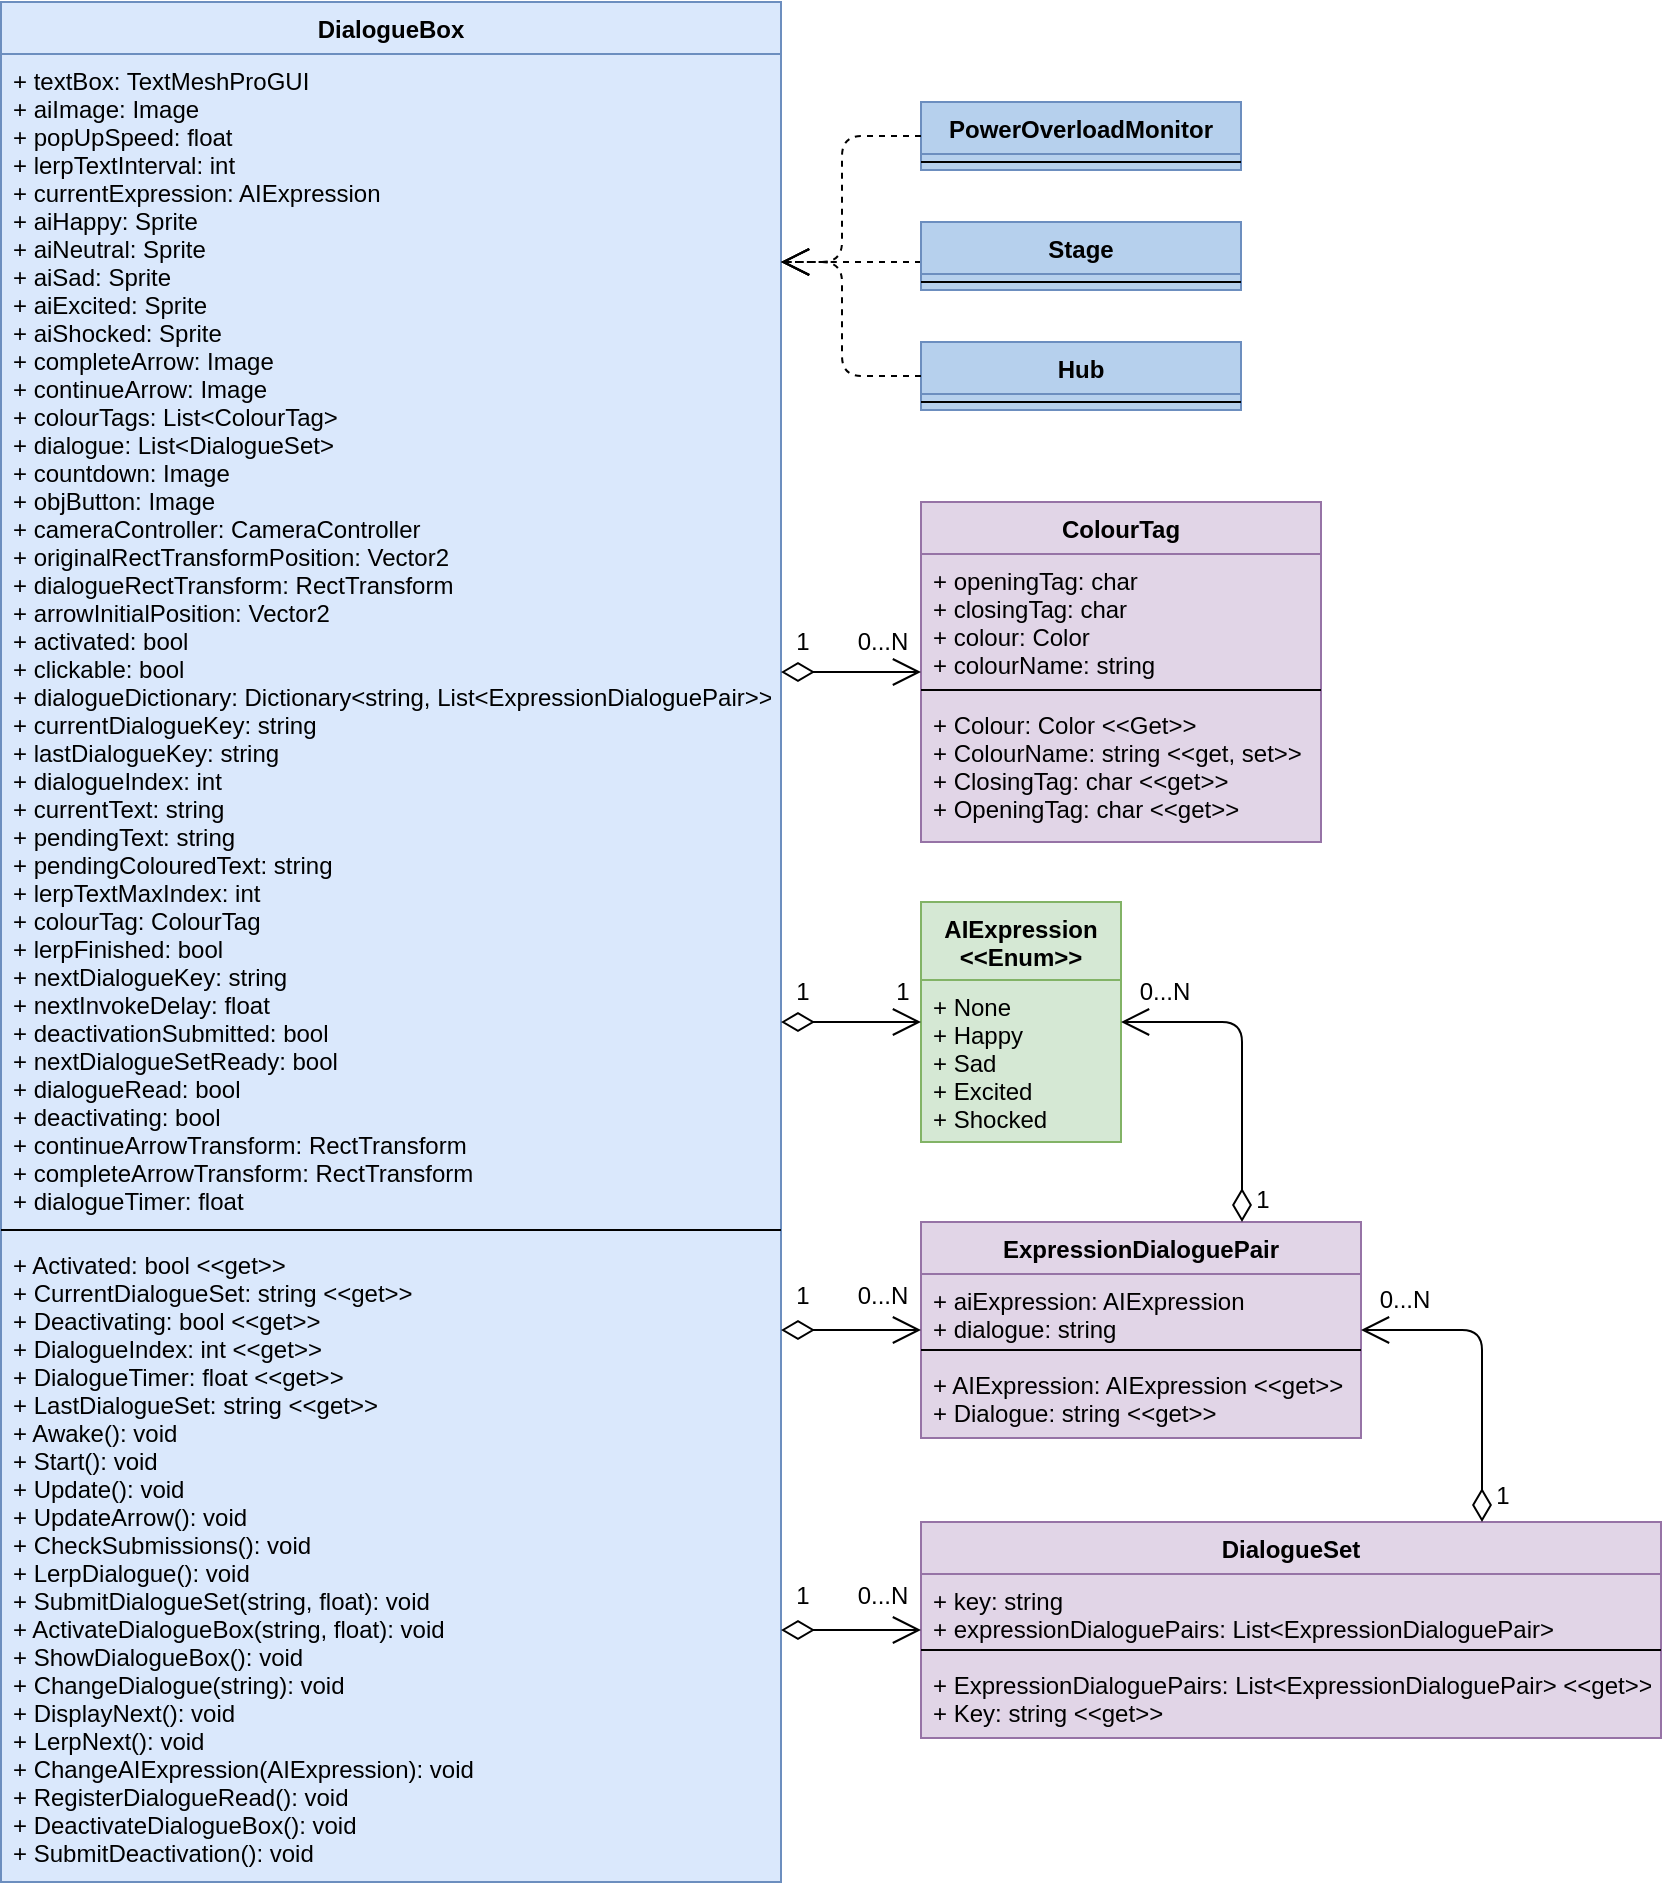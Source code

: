 <mxfile version="12.1.0" type="device" pages="1"><diagram id="YUg2zM-sCg1uVjp_kUEC" name="Page-1"><mxGraphModel dx="429" dy="317" grid="1" gridSize="10" guides="1" tooltips="1" connect="1" arrows="1" fold="1" page="1" pageScale="1" pageWidth="850" pageHeight="1100" math="0" shadow="0"><root><mxCell id="0"/><mxCell id="1" parent="0"/><mxCell id="HQEyYyZBI-7ssNKghKMO-1" value="DialogueBox" style="swimlane;fontStyle=1;align=center;verticalAlign=top;childLayout=stackLayout;horizontal=1;startSize=26;horizontalStack=0;resizeParent=1;resizeParentMax=0;resizeLast=0;collapsible=1;marginBottom=0;fillColor=#dae8fc;strokeColor=#6c8ebf;swimlaneFillColor=#DAE8FC;" parent="1" vertex="1"><mxGeometry x="9.5" y="90" width="390" height="940" as="geometry"/></mxCell><mxCell id="HQEyYyZBI-7ssNKghKMO-2" value="+ textBox: TextMeshProGUI&#10;+ aiImage: Image&#10;+ popUpSpeed: float&#10;+ lerpTextInterval: int&#10;+ currentExpression: AIExpression&#10;+ aiHappy: Sprite&#10;+ aiNeutral: Sprite&#10;+ aiSad: Sprite&#10;+ aiExcited: Sprite&#10;+ aiShocked: Sprite&#10;+ completeArrow: Image&#10;+ continueArrow: Image&#10;+ colourTags: List&lt;ColourTag&gt;&#10;+ dialogue: List&lt;DialogueSet&gt;&#10;+ countdown: Image&#10;+ objButton: Image&#10;+ cameraController: CameraController&#10;+ originalRectTransformPosition: Vector2&#10;+ dialogueRectTransform: RectTransform&#10;+ arrowInitialPosition: Vector2&#10;+ activated: bool&#10;+ clickable: bool&#10;+ dialogueDictionary: Dictionary&lt;string, List&lt;ExpressionDialoguePair&gt;&gt;&#10;+ currentDialogueKey: string&#10;+ lastDialogueKey: string&#10;+ dialogueIndex: int&#10;+ currentText: string&#10;+ pendingText: string&#10;+ pendingColouredText: string&#10;+ lerpTextMaxIndex: int&#10;+ colourTag: ColourTag&#10;+ lerpFinished: bool&#10;+ nextDialogueKey: string&#10;+ nextInvokeDelay: float&#10;+ deactivationSubmitted: bool&#10;+ nextDialogueSetReady: bool&#10;+ dialogueRead: bool&#10;+ deactivating: bool&#10;+ continueArrowTransform: RectTransform&#10;+ completeArrowTransform: RectTransform&#10;+ dialogueTimer: float" style="text;strokeColor=none;fillColor=none;align=left;verticalAlign=top;spacingLeft=4;spacingRight=4;overflow=hidden;rotatable=0;points=[[0,0.5],[1,0.5]];portConstraint=eastwest;" parent="HQEyYyZBI-7ssNKghKMO-1" vertex="1"><mxGeometry y="26" width="390" height="584" as="geometry"/></mxCell><mxCell id="HQEyYyZBI-7ssNKghKMO-3" value="" style="line;strokeWidth=1;fillColor=none;align=left;verticalAlign=middle;spacingTop=-1;spacingLeft=3;spacingRight=3;rotatable=0;labelPosition=right;points=[];portConstraint=eastwest;" parent="HQEyYyZBI-7ssNKghKMO-1" vertex="1"><mxGeometry y="610" width="390" height="8" as="geometry"/></mxCell><mxCell id="HQEyYyZBI-7ssNKghKMO-4" value="+ Activated: bool &lt;&lt;get&gt;&gt;&#10;+ CurrentDialogueSet: string &lt;&lt;get&gt;&gt;&#10;+ Deactivating: bool &lt;&lt;get&gt;&gt;&#10;+ DialogueIndex: int &lt;&lt;get&gt;&gt;&#10;+ DialogueTimer: float &lt;&lt;get&gt;&gt;&#10;+ LastDialogueSet: string &lt;&lt;get&gt;&gt;&#10;+ Awake(): void&#10;+ Start(): void&#10;+ Update(): void&#10;+ UpdateArrow(): void&#10;+ CheckSubmissions(): void&#10;+ LerpDialogue(): void&#10;+ SubmitDialogueSet(string, float): void&#10;+ ActivateDialogueBox(string, float): void&#10;+ ShowDialogueBox(): void&#10;+ ChangeDialogue(string): void&#10;+ DisplayNext(): void&#10;+ LerpNext(): void&#10;+ ChangeAIExpression(AIExpression): void&#10;+ RegisterDialogueRead(): void&#10;+ DeactivateDialogueBox(): void&#10;+ SubmitDeactivation(): void" style="text;strokeColor=none;fillColor=none;align=left;verticalAlign=top;spacingLeft=4;spacingRight=4;overflow=hidden;rotatable=0;points=[[0,0.5],[1,0.5]];portConstraint=eastwest;" parent="HQEyYyZBI-7ssNKghKMO-1" vertex="1"><mxGeometry y="618" width="390" height="322" as="geometry"/></mxCell><mxCell id="HQEyYyZBI-7ssNKghKMO-5" value="AIExpression&#10;&lt;&lt;Enum&gt;&gt;" style="swimlane;fontStyle=1;align=center;verticalAlign=top;childLayout=stackLayout;horizontal=1;startSize=39;horizontalStack=0;resizeParent=1;resizeParentMax=0;resizeLast=0;collapsible=1;marginBottom=0;fillColor=#d5e8d4;strokeColor=#82b366;swimlaneFillColor=#D5E8D4;" parent="1" vertex="1"><mxGeometry x="469.5" y="540" width="100" height="120" as="geometry"/></mxCell><mxCell id="HQEyYyZBI-7ssNKghKMO-6" value="+ None&#10;+ Happy&#10;+ Sad&#10;+ Excited&#10;+ Shocked" style="text;strokeColor=none;fillColor=none;align=left;verticalAlign=top;spacingLeft=4;spacingRight=4;overflow=hidden;rotatable=0;points=[[0,0.5],[1,0.5]];portConstraint=eastwest;" parent="HQEyYyZBI-7ssNKghKMO-5" vertex="1"><mxGeometry y="39" width="100" height="81" as="geometry"/></mxCell><mxCell id="HQEyYyZBI-7ssNKghKMO-9" value="ColourTag" style="swimlane;fontStyle=1;align=center;verticalAlign=top;childLayout=stackLayout;horizontal=1;startSize=26;horizontalStack=0;resizeParent=1;resizeParentMax=0;resizeLast=0;collapsible=1;marginBottom=0;fillColor=#e1d5e7;strokeColor=#9673a6;swimlaneFillColor=#E1D5E7;" parent="1" vertex="1"><mxGeometry x="469.5" y="340" width="200" height="170" as="geometry"/></mxCell><mxCell id="HQEyYyZBI-7ssNKghKMO-10" value="+ openingTag: char&#10;+ closingTag: char&#10;+ colour: Color&#10;+ colourName: string" style="text;strokeColor=none;fillColor=none;align=left;verticalAlign=top;spacingLeft=4;spacingRight=4;overflow=hidden;rotatable=0;points=[[0,0.5],[1,0.5]];portConstraint=eastwest;" parent="HQEyYyZBI-7ssNKghKMO-9" vertex="1"><mxGeometry y="26" width="200" height="64" as="geometry"/></mxCell><mxCell id="HQEyYyZBI-7ssNKghKMO-11" value="" style="line;strokeWidth=1;fillColor=none;align=left;verticalAlign=middle;spacingTop=-1;spacingLeft=3;spacingRight=3;rotatable=0;labelPosition=right;points=[];portConstraint=eastwest;" parent="HQEyYyZBI-7ssNKghKMO-9" vertex="1"><mxGeometry y="90" width="200" height="8" as="geometry"/></mxCell><mxCell id="HQEyYyZBI-7ssNKghKMO-12" value="+ Colour: Color &lt;&lt;Get&gt;&gt;&#10;+ ColourName: string &lt;&lt;get, set&gt;&gt;&#10;+ ClosingTag: char &lt;&lt;get&gt;&gt;&#10;+ OpeningTag: char &lt;&lt;get&gt;&gt;" style="text;strokeColor=none;fillColor=none;align=left;verticalAlign=top;spacingLeft=4;spacingRight=4;overflow=hidden;rotatable=0;points=[[0,0.5],[1,0.5]];portConstraint=eastwest;" parent="HQEyYyZBI-7ssNKghKMO-9" vertex="1"><mxGeometry y="98" width="200" height="72" as="geometry"/></mxCell><mxCell id="HQEyYyZBI-7ssNKghKMO-13" value="ExpressionDialoguePair" style="swimlane;fontStyle=1;align=center;verticalAlign=top;childLayout=stackLayout;horizontal=1;startSize=26;horizontalStack=0;resizeParent=1;resizeParentMax=0;resizeLast=0;collapsible=1;marginBottom=0;fillColor=#e1d5e7;strokeColor=#9673a6;swimlaneFillColor=#E1D5E7;" parent="1" vertex="1"><mxGeometry x="469.5" y="700" width="220" height="108" as="geometry"/></mxCell><mxCell id="HQEyYyZBI-7ssNKghKMO-14" value="+ aiExpression: AIExpression&#10;+ dialogue: string" style="text;strokeColor=none;fillColor=none;align=left;verticalAlign=top;spacingLeft=4;spacingRight=4;overflow=hidden;rotatable=0;points=[[0,0.5],[1,0.5]];portConstraint=eastwest;" parent="HQEyYyZBI-7ssNKghKMO-13" vertex="1"><mxGeometry y="26" width="220" height="34" as="geometry"/></mxCell><mxCell id="HQEyYyZBI-7ssNKghKMO-15" value="" style="line;strokeWidth=1;fillColor=none;align=left;verticalAlign=middle;spacingTop=-1;spacingLeft=3;spacingRight=3;rotatable=0;labelPosition=right;points=[];portConstraint=eastwest;" parent="HQEyYyZBI-7ssNKghKMO-13" vertex="1"><mxGeometry y="60" width="220" height="8" as="geometry"/></mxCell><mxCell id="HQEyYyZBI-7ssNKghKMO-16" value="+ AIExpression: AIExpression &lt;&lt;get&gt;&gt;&#10;+ Dialogue: string &lt;&lt;get&gt;&gt;" style="text;strokeColor=none;fillColor=none;align=left;verticalAlign=top;spacingLeft=4;spacingRight=4;overflow=hidden;rotatable=0;points=[[0,0.5],[1,0.5]];portConstraint=eastwest;" parent="HQEyYyZBI-7ssNKghKMO-13" vertex="1"><mxGeometry y="68" width="220" height="40" as="geometry"/></mxCell><mxCell id="HQEyYyZBI-7ssNKghKMO-17" value="DialogueSet" style="swimlane;fontStyle=1;align=center;verticalAlign=top;childLayout=stackLayout;horizontal=1;startSize=26;horizontalStack=0;resizeParent=1;resizeParentMax=0;resizeLast=0;collapsible=1;marginBottom=0;fillColor=#e1d5e7;strokeColor=#9673a6;swimlaneFillColor=#E1D5E7;" parent="1" vertex="1"><mxGeometry x="469.5" y="850" width="370" height="108" as="geometry"/></mxCell><mxCell id="HQEyYyZBI-7ssNKghKMO-18" value="+ key: string&#10;+ expressionDialoguePairs: List&lt;ExpressionDialoguePair&gt;" style="text;strokeColor=none;fillColor=none;align=left;verticalAlign=top;spacingLeft=4;spacingRight=4;overflow=hidden;rotatable=0;points=[[0,0.5],[1,0.5]];portConstraint=eastwest;" parent="HQEyYyZBI-7ssNKghKMO-17" vertex="1"><mxGeometry y="26" width="370" height="34" as="geometry"/></mxCell><mxCell id="HQEyYyZBI-7ssNKghKMO-19" value="" style="line;strokeWidth=1;fillColor=none;align=left;verticalAlign=middle;spacingTop=-1;spacingLeft=3;spacingRight=3;rotatable=0;labelPosition=right;points=[];portConstraint=eastwest;" parent="HQEyYyZBI-7ssNKghKMO-17" vertex="1"><mxGeometry y="60" width="370" height="8" as="geometry"/></mxCell><mxCell id="HQEyYyZBI-7ssNKghKMO-20" value="+ ExpressionDialoguePairs: List&lt;ExpressionDialoguePair&gt; &lt;&lt;get&gt;&gt;&#10;+ Key: string &lt;&lt;get&gt;&gt;" style="text;strokeColor=none;fillColor=none;align=left;verticalAlign=top;spacingLeft=4;spacingRight=4;overflow=hidden;rotatable=0;points=[[0,0.5],[1,0.5]];portConstraint=eastwest;" parent="HQEyYyZBI-7ssNKghKMO-17" vertex="1"><mxGeometry y="68" width="370" height="40" as="geometry"/></mxCell><mxCell id="HQEyYyZBI-7ssNKghKMO-21" value="" style="endArrow=open;html=1;endSize=12;startArrow=diamondThin;startSize=14;startFill=0;edgeStyle=orthogonalEdgeStyle;align=left;verticalAlign=bottom;" parent="1" source="HQEyYyZBI-7ssNKghKMO-1" target="HQEyYyZBI-7ssNKghKMO-9" edge="1"><mxGeometry x="-0.429" y="25" relative="1" as="geometry"><mxPoint x="399.5" y="420" as="sourcePoint"/><mxPoint x="789.5" y="460" as="targetPoint"/><Array as="points"><mxPoint x="430" y="425"/><mxPoint x="430" y="425"/></Array><mxPoint as="offset"/></mxGeometry></mxCell><mxCell id="HQEyYyZBI-7ssNKghKMO-22" value="0...N" style="text;html=1;resizable=0;points=[];align=center;verticalAlign=middle;labelBackgroundColor=#ffffff;" parent="HQEyYyZBI-7ssNKghKMO-21" vertex="1" connectable="0"><mxGeometry x="0.794" relative="1" as="geometry"><mxPoint x="-12.5" y="-15" as="offset"/></mxGeometry></mxCell><mxCell id="HQEyYyZBI-7ssNKghKMO-24" value="1" style="text;html=1;resizable=0;points=[];align=center;verticalAlign=middle;labelBackgroundColor=#ffffff;" parent="HQEyYyZBI-7ssNKghKMO-21" vertex="1" connectable="0"><mxGeometry x="-0.749" y="1" relative="1" as="geometry"><mxPoint x="1.5" y="-14" as="offset"/></mxGeometry></mxCell><mxCell id="HQEyYyZBI-7ssNKghKMO-26" value="" style="endArrow=open;html=1;endSize=12;startArrow=diamondThin;startSize=14;startFill=0;edgeStyle=orthogonalEdgeStyle;align=left;verticalAlign=bottom;" parent="1" source="HQEyYyZBI-7ssNKghKMO-1" target="HQEyYyZBI-7ssNKghKMO-5" edge="1"><mxGeometry x="-0.429" y="25" relative="1" as="geometry"><mxPoint x="399.5" y="620" as="sourcePoint"/><mxPoint x="479.5" y="334.833" as="targetPoint"/><Array as="points"><mxPoint x="419.5" y="600"/><mxPoint x="419.5" y="600"/></Array><mxPoint as="offset"/></mxGeometry></mxCell><mxCell id="HQEyYyZBI-7ssNKghKMO-27" value="1" style="text;html=1;resizable=0;points=[];align=center;verticalAlign=middle;labelBackgroundColor=#ffffff;" parent="HQEyYyZBI-7ssNKghKMO-26" vertex="1" connectable="0"><mxGeometry x="0.794" relative="1" as="geometry"><mxPoint x="-3" y="-15" as="offset"/></mxGeometry></mxCell><mxCell id="HQEyYyZBI-7ssNKghKMO-28" value="1" style="text;html=1;resizable=0;points=[];align=center;verticalAlign=middle;labelBackgroundColor=#ffffff;" parent="HQEyYyZBI-7ssNKghKMO-26" vertex="1" connectable="0"><mxGeometry x="-0.749" y="1" relative="1" as="geometry"><mxPoint x="1.5" y="-14" as="offset"/></mxGeometry></mxCell><mxCell id="HQEyYyZBI-7ssNKghKMO-29" value="" style="endArrow=open;html=1;endSize=12;startArrow=diamondThin;startSize=14;startFill=0;edgeStyle=orthogonalEdgeStyle;align=left;verticalAlign=bottom;" parent="1" source="HQEyYyZBI-7ssNKghKMO-13" target="HQEyYyZBI-7ssNKghKMO-5" edge="1"><mxGeometry x="-0.429" y="25" relative="1" as="geometry"><mxPoint x="479.5" y="630.833" as="sourcePoint"/><mxPoint x="409.5" y="630.833" as="targetPoint"/><Array as="points"><mxPoint x="630" y="600"/></Array><mxPoint as="offset"/></mxGeometry></mxCell><mxCell id="HQEyYyZBI-7ssNKghKMO-30" value="0...N" style="text;html=1;resizable=0;points=[];align=center;verticalAlign=middle;labelBackgroundColor=#ffffff;" parent="HQEyYyZBI-7ssNKghKMO-29" vertex="1" connectable="0"><mxGeometry x="0.794" relative="1" as="geometry"><mxPoint x="5" y="-15" as="offset"/></mxGeometry></mxCell><mxCell id="HQEyYyZBI-7ssNKghKMO-31" value="1" style="text;html=1;resizable=0;points=[];align=center;verticalAlign=middle;labelBackgroundColor=#ffffff;" parent="HQEyYyZBI-7ssNKghKMO-29" vertex="1" connectable="0"><mxGeometry x="-0.749" y="1" relative="1" as="geometry"><mxPoint x="10.5" y="8.5" as="offset"/></mxGeometry></mxCell><mxCell id="HQEyYyZBI-7ssNKghKMO-32" value="" style="endArrow=open;html=1;endSize=12;startArrow=diamondThin;startSize=14;startFill=0;edgeStyle=orthogonalEdgeStyle;align=left;verticalAlign=bottom;" parent="1" source="HQEyYyZBI-7ssNKghKMO-17" target="HQEyYyZBI-7ssNKghKMO-13" edge="1"><mxGeometry x="-0.429" y="25" relative="1" as="geometry"><mxPoint x="779.333" y="869" as="sourcePoint"/><mxPoint x="719" y="783.833" as="targetPoint"/><Array as="points"><mxPoint x="750" y="754"/></Array><mxPoint as="offset"/></mxGeometry></mxCell><mxCell id="HQEyYyZBI-7ssNKghKMO-33" value="0...N" style="text;html=1;resizable=0;points=[];align=center;verticalAlign=middle;labelBackgroundColor=#ffffff;" parent="HQEyYyZBI-7ssNKghKMO-32" vertex="1" connectable="0"><mxGeometry x="0.794" relative="1" as="geometry"><mxPoint x="5" y="-15" as="offset"/></mxGeometry></mxCell><mxCell id="HQEyYyZBI-7ssNKghKMO-34" value="1" style="text;html=1;resizable=0;points=[];align=center;verticalAlign=middle;labelBackgroundColor=#ffffff;" parent="HQEyYyZBI-7ssNKghKMO-32" vertex="1" connectable="0"><mxGeometry x="-0.749" y="1" relative="1" as="geometry"><mxPoint x="10.5" y="6.5" as="offset"/></mxGeometry></mxCell><mxCell id="HQEyYyZBI-7ssNKghKMO-35" value="" style="endArrow=open;html=1;endSize=12;startArrow=diamondThin;startSize=14;startFill=0;edgeStyle=orthogonalEdgeStyle;align=left;verticalAlign=bottom;" parent="1" source="HQEyYyZBI-7ssNKghKMO-1" target="HQEyYyZBI-7ssNKghKMO-17" edge="1"><mxGeometry x="-0.429" y="25" relative="1" as="geometry"><mxPoint x="399.5" y="904" as="sourcePoint"/><mxPoint x="699.5" y="678" as="targetPoint"/><Array as="points"><mxPoint x="429.5" y="904"/><mxPoint x="429.5" y="904"/></Array><mxPoint as="offset"/></mxGeometry></mxCell><mxCell id="HQEyYyZBI-7ssNKghKMO-36" value="0...N" style="text;html=1;resizable=0;points=[];align=center;verticalAlign=middle;labelBackgroundColor=#ffffff;" parent="HQEyYyZBI-7ssNKghKMO-35" vertex="1" connectable="0"><mxGeometry x="0.794" relative="1" as="geometry"><mxPoint x="-13" y="-17" as="offset"/></mxGeometry></mxCell><mxCell id="HQEyYyZBI-7ssNKghKMO-37" value="1" style="text;html=1;resizable=0;points=[];align=center;verticalAlign=middle;labelBackgroundColor=#ffffff;" parent="HQEyYyZBI-7ssNKghKMO-35" vertex="1" connectable="0"><mxGeometry x="-0.749" y="1" relative="1" as="geometry"><mxPoint x="1" y="-16" as="offset"/></mxGeometry></mxCell><mxCell id="HQEyYyZBI-7ssNKghKMO-38" value="" style="endArrow=open;html=1;endSize=12;startArrow=diamondThin;startSize=14;startFill=0;edgeStyle=orthogonalEdgeStyle;align=left;verticalAlign=bottom;" parent="1" source="HQEyYyZBI-7ssNKghKMO-1" target="HQEyYyZBI-7ssNKghKMO-13" edge="1"><mxGeometry x="-0.429" y="25" relative="1" as="geometry"><mxPoint x="399.5" y="760" as="sourcePoint"/><mxPoint x="479.5" y="913.529" as="targetPoint"/><Array as="points"><mxPoint x="419.5" y="754"/><mxPoint x="419.5" y="754"/></Array><mxPoint as="offset"/></mxGeometry></mxCell><mxCell id="HQEyYyZBI-7ssNKghKMO-39" value="0...N" style="text;html=1;resizable=0;points=[];align=center;verticalAlign=middle;labelBackgroundColor=#ffffff;" parent="HQEyYyZBI-7ssNKghKMO-38" vertex="1" connectable="0"><mxGeometry x="0.794" relative="1" as="geometry"><mxPoint x="-13" y="-17" as="offset"/></mxGeometry></mxCell><mxCell id="HQEyYyZBI-7ssNKghKMO-40" value="1" style="text;html=1;resizable=0;points=[];align=center;verticalAlign=middle;labelBackgroundColor=#ffffff;" parent="HQEyYyZBI-7ssNKghKMO-38" vertex="1" connectable="0"><mxGeometry x="-0.749" y="1" relative="1" as="geometry"><mxPoint x="1" y="-16" as="offset"/></mxGeometry></mxCell><mxCell id="HQEyYyZBI-7ssNKghKMO-42" value="" style="endArrow=open;endSize=12;dashed=1;html=1;edgeStyle=orthogonalEdgeStyle;" parent="1" source="HQEyYyZBI-7ssNKghKMO-50" target="HQEyYyZBI-7ssNKghKMO-1" edge="1"><mxGeometry width="160" relative="1" as="geometry"><mxPoint x="549.5" y="230" as="sourcePoint"/><mxPoint x="749.5" y="130" as="targetPoint"/><Array as="points"><mxPoint x="420" y="220"/><mxPoint x="420" y="220"/></Array></mxGeometry></mxCell><mxCell id="HQEyYyZBI-7ssNKghKMO-50" value="Stage" style="swimlane;fontStyle=1;align=center;verticalAlign=top;childLayout=stackLayout;horizontal=1;startSize=26;horizontalStack=0;resizeParent=1;resizeParentMax=0;resizeLast=0;collapsible=1;marginBottom=0;fillColor=#B6D0ED;strokeColor=#6c8ebf;swimlaneFillColor=#B6D0ED;" parent="1" vertex="1"><mxGeometry x="469.5" y="200" width="160" height="34" as="geometry"/></mxCell><mxCell id="HQEyYyZBI-7ssNKghKMO-51" value="" style="line;strokeWidth=1;fillColor=none;align=left;verticalAlign=middle;spacingTop=-1;spacingLeft=3;spacingRight=3;rotatable=0;labelPosition=right;points=[];portConstraint=eastwest;" parent="HQEyYyZBI-7ssNKghKMO-50" vertex="1"><mxGeometry y="26" width="160" height="8" as="geometry"/></mxCell><mxCell id="HQEyYyZBI-7ssNKghKMO-54" value="Hub" style="swimlane;fontStyle=1;align=center;verticalAlign=top;childLayout=stackLayout;horizontal=1;startSize=26;horizontalStack=0;resizeParent=1;resizeParentMax=0;resizeLast=0;collapsible=1;marginBottom=0;fillColor=#B6D0ED;strokeColor=#6c8ebf;swimlaneFillColor=#B6D0ED;" parent="1" vertex="1"><mxGeometry x="469.5" y="260" width="160" height="34" as="geometry"/></mxCell><mxCell id="HQEyYyZBI-7ssNKghKMO-55" value="" style="line;strokeWidth=1;fillColor=none;align=left;verticalAlign=middle;spacingTop=-1;spacingLeft=3;spacingRight=3;rotatable=0;labelPosition=right;points=[];portConstraint=eastwest;" parent="HQEyYyZBI-7ssNKghKMO-54" vertex="1"><mxGeometry y="26" width="160" height="8" as="geometry"/></mxCell><mxCell id="HQEyYyZBI-7ssNKghKMO-56" value="" style="endArrow=open;endSize=12;dashed=1;html=1;edgeStyle=orthogonalEdgeStyle;" parent="1" source="HQEyYyZBI-7ssNKghKMO-54" target="HQEyYyZBI-7ssNKghKMO-1" edge="1"><mxGeometry width="160" relative="1" as="geometry"><mxPoint x="470" y="181.905" as="sourcePoint"/><mxPoint x="409.5" y="181.905" as="targetPoint"/><Array as="points"><mxPoint x="430" y="277"/><mxPoint x="430" y="220"/></Array></mxGeometry></mxCell><mxCell id="HQEyYyZBI-7ssNKghKMO-57" value="PowerOverloadMonitor" style="swimlane;fontStyle=1;align=center;verticalAlign=top;childLayout=stackLayout;horizontal=1;startSize=26;horizontalStack=0;resizeParent=1;resizeParentMax=0;resizeLast=0;collapsible=1;marginBottom=0;fillColor=#B6D0ED;strokeColor=#6c8ebf;swimlaneFillColor=#B6D0ED;" parent="1" vertex="1"><mxGeometry x="469.5" y="140" width="160" height="34" as="geometry"/></mxCell><mxCell id="HQEyYyZBI-7ssNKghKMO-58" value="" style="line;strokeWidth=1;fillColor=none;align=left;verticalAlign=middle;spacingTop=-1;spacingLeft=3;spacingRight=3;rotatable=0;labelPosition=right;points=[];portConstraint=eastwest;" parent="HQEyYyZBI-7ssNKghKMO-57" vertex="1"><mxGeometry y="26" width="160" height="8" as="geometry"/></mxCell><mxCell id="HQEyYyZBI-7ssNKghKMO-59" value="" style="endArrow=open;endSize=12;dashed=1;html=1;edgeStyle=orthogonalEdgeStyle;" parent="1" source="HQEyYyZBI-7ssNKghKMO-57" target="HQEyYyZBI-7ssNKghKMO-1" edge="1"><mxGeometry width="160" relative="1" as="geometry"><mxPoint x="479.5" y="230.034" as="sourcePoint"/><mxPoint x="409.5" y="230.034" as="targetPoint"/><Array as="points"><mxPoint x="430" y="157"/><mxPoint x="430" y="220"/></Array></mxGeometry></mxCell></root></mxGraphModel></diagram></mxfile>